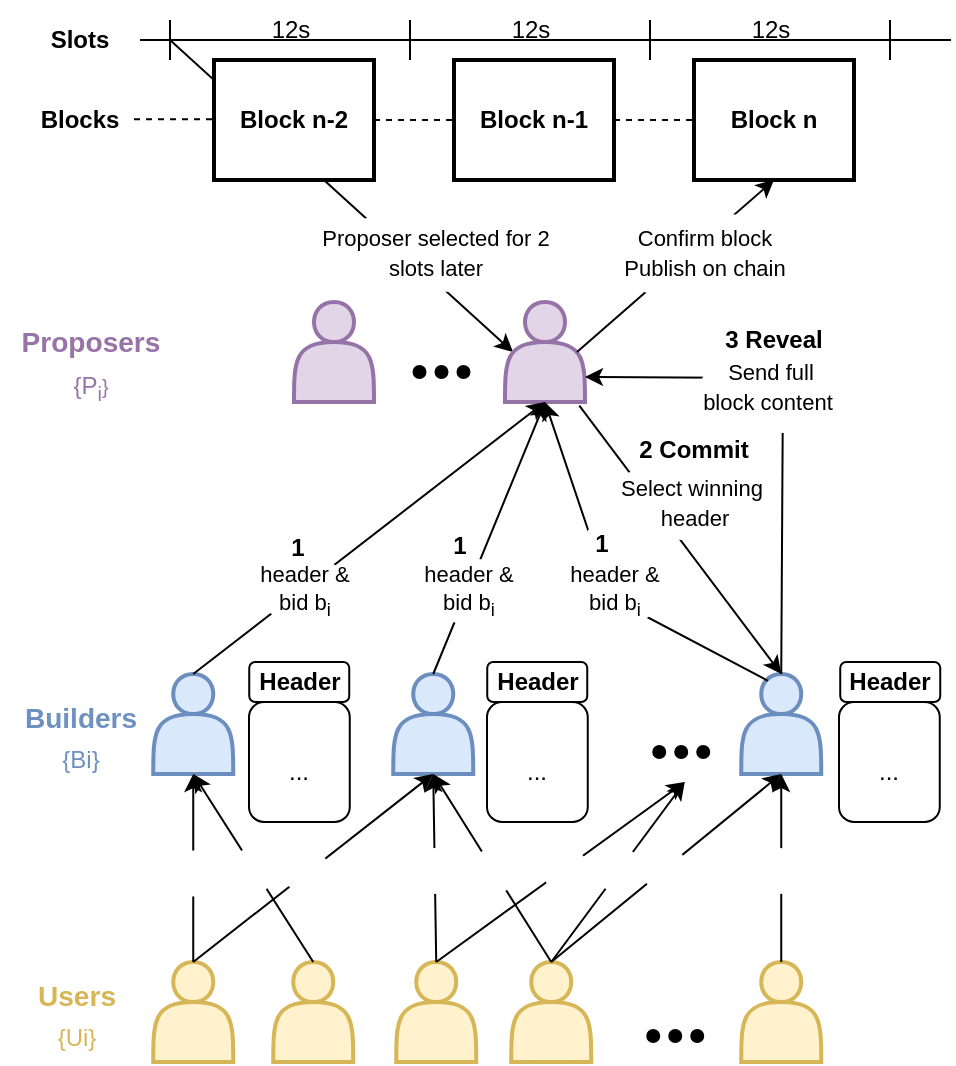 <mxfile version="26.1.1">
  <diagram name="Page-1" id="Rt2gjxt__m3kLgCPaDpE">
    <mxGraphModel dx="563" dy="448" grid="1" gridSize="10" guides="1" tooltips="1" connect="1" arrows="1" fold="1" page="1" pageScale="1" pageWidth="827" pageHeight="1169" math="0" shadow="0">
      <root>
        <mxCell id="0" />
        <mxCell id="1" parent="0" />
        <mxCell id="_BZ0ECuWgsDujHOAMHDS-1" value="" style="endArrow=classic;html=1;rounded=0;exitX=0;exitY=0.5;exitDx=0;exitDy=0;entryX=0.1;entryY=0.5;entryDx=0;entryDy=0;entryPerimeter=0;exitPerimeter=0;" edge="1" parent="1" source="_BZ0ECuWgsDujHOAMHDS-117" target="_BZ0ECuWgsDujHOAMHDS-7">
          <mxGeometry width="50" height="50" relative="1" as="geometry">
            <mxPoint x="352.5" y="321" as="sourcePoint" />
            <mxPoint x="402.5" y="271" as="targetPoint" />
          </mxGeometry>
        </mxCell>
        <mxCell id="_BZ0ECuWgsDujHOAMHDS-2" value="&lt;b&gt;Block n-1&lt;/b&gt;" style="rounded=0;whiteSpace=wrap;html=1;strokeWidth=2;" vertex="1" parent="1">
          <mxGeometry x="267" y="70" width="80" height="60" as="geometry" />
        </mxCell>
        <mxCell id="_BZ0ECuWgsDujHOAMHDS-3" value="&lt;b&gt;Block n&lt;/b&gt;" style="rounded=0;whiteSpace=wrap;html=1;strokeWidth=2;" vertex="1" parent="1">
          <mxGeometry x="387" y="70" width="80" height="60" as="geometry" />
        </mxCell>
        <mxCell id="_BZ0ECuWgsDujHOAMHDS-4" value="" style="endArrow=none;dashed=1;html=1;rounded=0;entryX=0;entryY=0.5;entryDx=0;entryDy=0;" edge="1" parent="1" source="_BZ0ECuWgsDujHOAMHDS-2" target="_BZ0ECuWgsDujHOAMHDS-3">
          <mxGeometry width="50" height="50" relative="1" as="geometry">
            <mxPoint x="187" y="100" as="sourcePoint" />
            <mxPoint x="247" y="99.5" as="targetPoint" />
          </mxGeometry>
        </mxCell>
        <mxCell id="_BZ0ECuWgsDujHOAMHDS-5" value="&lt;b&gt;Block n-2&lt;/b&gt;" style="rounded=0;whiteSpace=wrap;html=1;strokeWidth=2;" vertex="1" parent="1">
          <mxGeometry x="147" y="70" width="80" height="60" as="geometry" />
        </mxCell>
        <mxCell id="_BZ0ECuWgsDujHOAMHDS-6" value="" style="endArrow=none;dashed=1;html=1;rounded=0;exitX=1;exitY=0.5;exitDx=0;exitDy=0;entryX=0;entryY=0.5;entryDx=0;entryDy=0;" edge="1" parent="1" source="_BZ0ECuWgsDujHOAMHDS-5" target="_BZ0ECuWgsDujHOAMHDS-2">
          <mxGeometry width="50" height="50" relative="1" as="geometry">
            <mxPoint x="357" y="110" as="sourcePoint" />
            <mxPoint x="267" y="100" as="targetPoint" />
          </mxGeometry>
        </mxCell>
        <mxCell id="_BZ0ECuWgsDujHOAMHDS-7" value="" style="shape=actor;whiteSpace=wrap;html=1;strokeWidth=2;fillColor=#e1d5e7;strokeColor=#9673a6;" vertex="1" parent="1">
          <mxGeometry x="292.5" y="191" width="40" height="50" as="geometry" />
        </mxCell>
        <mxCell id="_BZ0ECuWgsDujHOAMHDS-8" value="" style="shape=actor;whiteSpace=wrap;html=1;strokeWidth=2;fillColor=#dae8fc;strokeColor=#6c8ebf;" vertex="1" parent="1">
          <mxGeometry x="410.62" y="377" width="40" height="50" as="geometry" />
        </mxCell>
        <mxCell id="_BZ0ECuWgsDujHOAMHDS-9" value="" style="shape=actor;whiteSpace=wrap;html=1;strokeWidth=2;fillColor=#dae8fc;strokeColor=#6c8ebf;" vertex="1" parent="1">
          <mxGeometry x="236.62" y="377" width="40" height="50" as="geometry" />
        </mxCell>
        <mxCell id="_BZ0ECuWgsDujHOAMHDS-10" value="" style="shape=actor;whiteSpace=wrap;html=1;strokeWidth=2;fillColor=#dae8fc;strokeColor=#6c8ebf;" vertex="1" parent="1">
          <mxGeometry x="116.62" y="377" width="40" height="50" as="geometry" />
        </mxCell>
        <mxCell id="_BZ0ECuWgsDujHOAMHDS-11" value="" style="shape=actor;whiteSpace=wrap;html=1;strokeWidth=2;fillColor=#fff2cc;strokeColor=#d6b656;" vertex="1" parent="1">
          <mxGeometry x="116.62" y="521" width="40" height="50" as="geometry" />
        </mxCell>
        <mxCell id="_BZ0ECuWgsDujHOAMHDS-12" value="" style="shape=actor;whiteSpace=wrap;html=1;strokeWidth=2;fillColor=#fff2cc;strokeColor=#d6b656;" vertex="1" parent="1">
          <mxGeometry x="295.62" y="521" width="40" height="50" as="geometry" />
        </mxCell>
        <mxCell id="_BZ0ECuWgsDujHOAMHDS-13" value="" style="shape=actor;whiteSpace=wrap;html=1;strokeWidth=2;fillColor=#fff2cc;strokeColor=#d6b656;" vertex="1" parent="1">
          <mxGeometry x="238.12" y="521" width="40" height="50" as="geometry" />
        </mxCell>
        <mxCell id="_BZ0ECuWgsDujHOAMHDS-14" value="" style="shape=actor;whiteSpace=wrap;html=1;strokeWidth=2;fillColor=#fff2cc;strokeColor=#d6b656;" vertex="1" parent="1">
          <mxGeometry x="176.62" y="521" width="40" height="50" as="geometry" />
        </mxCell>
        <mxCell id="_BZ0ECuWgsDujHOAMHDS-15" value="" style="shape=actor;whiteSpace=wrap;html=1;strokeWidth=2;fillColor=#fff2cc;strokeColor=#d6b656;" vertex="1" parent="1">
          <mxGeometry x="410.62" y="521" width="40" height="50" as="geometry" />
        </mxCell>
        <mxCell id="_BZ0ECuWgsDujHOAMHDS-16" value="" style="group" vertex="1" connectable="0" parent="1">
          <mxGeometry x="367.62" y="413" width="26" height="6" as="geometry" />
        </mxCell>
        <mxCell id="_BZ0ECuWgsDujHOAMHDS-17" value="" style="ellipse;shape=doubleEllipse;whiteSpace=wrap;html=1;aspect=fixed;fillColor=#000000;" vertex="1" parent="_BZ0ECuWgsDujHOAMHDS-16">
          <mxGeometry x="-1" width="6" height="6" as="geometry" />
        </mxCell>
        <mxCell id="_BZ0ECuWgsDujHOAMHDS-18" value="" style="ellipse;shape=doubleEllipse;whiteSpace=wrap;html=1;aspect=fixed;fillColor=#000000;" vertex="1" parent="_BZ0ECuWgsDujHOAMHDS-16">
          <mxGeometry x="10" width="6" height="6" as="geometry" />
        </mxCell>
        <mxCell id="_BZ0ECuWgsDujHOAMHDS-19" value="" style="ellipse;shape=doubleEllipse;whiteSpace=wrap;html=1;aspect=fixed;fillColor=#000000;" vertex="1" parent="_BZ0ECuWgsDujHOAMHDS-16">
          <mxGeometry x="21" width="6" height="6" as="geometry" />
        </mxCell>
        <mxCell id="_BZ0ECuWgsDujHOAMHDS-20" value="" style="endArrow=classic;html=1;rounded=0;exitX=0.5;exitY=0;exitDx=0;exitDy=0;entryX=0.5;entryY=1;entryDx=0;entryDy=0;" edge="1" parent="1" source="_BZ0ECuWgsDujHOAMHDS-10" target="_BZ0ECuWgsDujHOAMHDS-7">
          <mxGeometry width="50" height="50" relative="1" as="geometry">
            <mxPoint x="197.5" y="301" as="sourcePoint" />
            <mxPoint x="247.5" y="251" as="targetPoint" />
            <Array as="points" />
          </mxGeometry>
        </mxCell>
        <mxCell id="_BZ0ECuWgsDujHOAMHDS-21" value="" style="endArrow=classic;html=1;rounded=0;exitX=0.5;exitY=0;exitDx=0;exitDy=0;" edge="1" parent="1" source="_BZ0ECuWgsDujHOAMHDS-9">
          <mxGeometry width="50" height="50" relative="1" as="geometry">
            <mxPoint x="262.5" y="291" as="sourcePoint" />
            <mxPoint x="312.5" y="241" as="targetPoint" />
          </mxGeometry>
        </mxCell>
        <mxCell id="_BZ0ECuWgsDujHOAMHDS-22" value="" style="endArrow=classic;html=1;rounded=0;exitX=0.335;exitY=0.068;exitDx=0;exitDy=0;strokeWidth=1;exitPerimeter=0;strokeColor=#000000;" edge="1" parent="1" source="_BZ0ECuWgsDujHOAMHDS-8">
          <mxGeometry width="50" height="50" relative="1" as="geometry">
            <mxPoint x="352.5" y="421" as="sourcePoint" />
            <mxPoint x="312.5" y="241" as="targetPoint" />
            <Array as="points">
              <mxPoint x="345.5" y="339" />
            </Array>
          </mxGeometry>
        </mxCell>
        <mxCell id="_BZ0ECuWgsDujHOAMHDS-23" value="&lt;b&gt;Header&lt;/b&gt;" style="rounded=1;whiteSpace=wrap;html=1;" vertex="1" parent="1">
          <mxGeometry x="164.62" y="371" width="50" height="20" as="geometry" />
        </mxCell>
        <mxCell id="_BZ0ECuWgsDujHOAMHDS-24" value="" style="endArrow=classic;html=1;rounded=0;exitX=0.9;exitY=0.5;exitDx=0;exitDy=0;exitPerimeter=0;entryX=0.5;entryY=1;entryDx=0;entryDy=0;" edge="1" parent="1" source="_BZ0ECuWgsDujHOAMHDS-7" target="_BZ0ECuWgsDujHOAMHDS-3">
          <mxGeometry width="50" height="50" relative="1" as="geometry">
            <mxPoint x="352.5" y="321" as="sourcePoint" />
            <mxPoint x="402.5" y="271" as="targetPoint" />
          </mxGeometry>
        </mxCell>
        <mxCell id="_BZ0ECuWgsDujHOAMHDS-25" value="" style="group" vertex="1" connectable="0" parent="1">
          <mxGeometry x="364.62" y="555" width="26" height="6" as="geometry" />
        </mxCell>
        <mxCell id="_BZ0ECuWgsDujHOAMHDS-26" value="" style="ellipse;shape=doubleEllipse;whiteSpace=wrap;html=1;aspect=fixed;fillColor=#000000;" vertex="1" parent="_BZ0ECuWgsDujHOAMHDS-25">
          <mxGeometry x="-1" width="6" height="6" as="geometry" />
        </mxCell>
        <mxCell id="_BZ0ECuWgsDujHOAMHDS-27" value="" style="ellipse;shape=doubleEllipse;whiteSpace=wrap;html=1;aspect=fixed;fillColor=#000000;" vertex="1" parent="_BZ0ECuWgsDujHOAMHDS-25">
          <mxGeometry x="10" width="6" height="6" as="geometry" />
        </mxCell>
        <mxCell id="_BZ0ECuWgsDujHOAMHDS-28" value="" style="ellipse;shape=doubleEllipse;whiteSpace=wrap;html=1;aspect=fixed;fillColor=#000000;" vertex="1" parent="_BZ0ECuWgsDujHOAMHDS-25">
          <mxGeometry x="21" width="6" height="6" as="geometry" />
        </mxCell>
        <mxCell id="_BZ0ECuWgsDujHOAMHDS-29" value="" style="shape=actor;whiteSpace=wrap;html=1;strokeWidth=2;fillColor=#e1d5e7;strokeColor=#9673a6;" vertex="1" parent="1">
          <mxGeometry x="187" y="191" width="40" height="50" as="geometry" />
        </mxCell>
        <mxCell id="_BZ0ECuWgsDujHOAMHDS-30" value="" style="group" vertex="1" connectable="0" parent="1">
          <mxGeometry x="247.75" y="223" width="26" height="6" as="geometry" />
        </mxCell>
        <mxCell id="_BZ0ECuWgsDujHOAMHDS-31" value="" style="ellipse;shape=doubleEllipse;whiteSpace=wrap;html=1;aspect=fixed;fillColor=#000000;" vertex="1" parent="_BZ0ECuWgsDujHOAMHDS-30">
          <mxGeometry x="-1" width="6" height="6" as="geometry" />
        </mxCell>
        <mxCell id="_BZ0ECuWgsDujHOAMHDS-32" value="" style="ellipse;shape=doubleEllipse;whiteSpace=wrap;html=1;aspect=fixed;fillColor=#000000;" vertex="1" parent="_BZ0ECuWgsDujHOAMHDS-30">
          <mxGeometry x="10" width="6" height="6" as="geometry" />
        </mxCell>
        <mxCell id="_BZ0ECuWgsDujHOAMHDS-33" value="" style="ellipse;shape=doubleEllipse;whiteSpace=wrap;html=1;aspect=fixed;fillColor=#000000;" vertex="1" parent="_BZ0ECuWgsDujHOAMHDS-30">
          <mxGeometry x="21" width="6" height="6" as="geometry" />
        </mxCell>
        <mxCell id="_BZ0ECuWgsDujHOAMHDS-34" value="" style="endArrow=classic;html=1;rounded=0;entryX=0.5;entryY=1;entryDx=0;entryDy=0;exitX=0.5;exitY=0;exitDx=0;exitDy=0;" edge="1" parent="1" source="_BZ0ECuWgsDujHOAMHDS-11" target="_BZ0ECuWgsDujHOAMHDS-9">
          <mxGeometry width="50" height="50" relative="1" as="geometry">
            <mxPoint x="136.87" y="496" as="sourcePoint" />
            <mxPoint x="252.37" y="431" as="targetPoint" />
          </mxGeometry>
        </mxCell>
        <mxCell id="_BZ0ECuWgsDujHOAMHDS-35" value="" style="endArrow=classic;html=1;rounded=0;entryX=0.5;entryY=1;entryDx=0;entryDy=0;exitX=0.5;exitY=0;exitDx=0;exitDy=0;" edge="1" parent="1" source="_BZ0ECuWgsDujHOAMHDS-14" target="_BZ0ECuWgsDujHOAMHDS-10">
          <mxGeometry width="50" height="50" relative="1" as="geometry">
            <mxPoint x="196.87" y="496" as="sourcePoint" />
            <mxPoint x="246.87" y="446" as="targetPoint" />
          </mxGeometry>
        </mxCell>
        <mxCell id="_BZ0ECuWgsDujHOAMHDS-36" value="" style="endArrow=classic;html=1;rounded=0;entryX=0.5;entryY=1;entryDx=0;entryDy=0;exitX=0.5;exitY=0;exitDx=0;exitDy=0;" edge="1" parent="1" source="_BZ0ECuWgsDujHOAMHDS-11" target="_BZ0ECuWgsDujHOAMHDS-10">
          <mxGeometry width="50" height="50" relative="1" as="geometry">
            <mxPoint x="136.87" y="496" as="sourcePoint" />
            <mxPoint x="142.37" y="431" as="targetPoint" />
          </mxGeometry>
        </mxCell>
        <mxCell id="_BZ0ECuWgsDujHOAMHDS-37" value="" style="endArrow=classic;html=1;rounded=0;exitX=0.5;exitY=0;exitDx=0;exitDy=0;entryX=0.5;entryY=1;entryDx=0;entryDy=0;" edge="1" parent="1" source="_BZ0ECuWgsDujHOAMHDS-13" target="_BZ0ECuWgsDujHOAMHDS-9">
          <mxGeometry width="50" height="50" relative="1" as="geometry">
            <mxPoint x="232.37" y="501" as="sourcePoint" />
            <mxPoint x="282.37" y="451" as="targetPoint" />
          </mxGeometry>
        </mxCell>
        <mxCell id="_BZ0ECuWgsDujHOAMHDS-38" value="" style="endArrow=classic;html=1;rounded=0;exitX=0.5;exitY=0;exitDx=0;exitDy=0;" edge="1" parent="1" source="_BZ0ECuWgsDujHOAMHDS-13">
          <mxGeometry width="50" height="50" relative="1" as="geometry">
            <mxPoint x="252.37" y="497" as="sourcePoint" />
            <mxPoint x="382.37" y="431" as="targetPoint" />
          </mxGeometry>
        </mxCell>
        <mxCell id="_BZ0ECuWgsDujHOAMHDS-39" value="" style="endArrow=classic;html=1;rounded=0;exitX=0.5;exitY=0;exitDx=0;exitDy=0;entryX=0.5;entryY=1;entryDx=0;entryDy=0;" edge="1" parent="1" source="_BZ0ECuWgsDujHOAMHDS-12" target="_BZ0ECuWgsDujHOAMHDS-8">
          <mxGeometry width="50" height="50" relative="1" as="geometry">
            <mxPoint x="332.37" y="501" as="sourcePoint" />
            <mxPoint x="382.37" y="451" as="targetPoint" />
          </mxGeometry>
        </mxCell>
        <mxCell id="_BZ0ECuWgsDujHOAMHDS-40" value="" style="endArrow=classic;html=1;rounded=0;exitX=0.5;exitY=0;exitDx=0;exitDy=0;" edge="1" parent="1" source="_BZ0ECuWgsDujHOAMHDS-12">
          <mxGeometry width="50" height="50" relative="1" as="geometry">
            <mxPoint x="312.37" y="501" as="sourcePoint" />
            <mxPoint x="382.37" y="431" as="targetPoint" />
          </mxGeometry>
        </mxCell>
        <mxCell id="_BZ0ECuWgsDujHOAMHDS-41" value="" style="endArrow=classic;html=1;rounded=0;exitX=0.5;exitY=0;exitDx=0;exitDy=0;entryX=0.5;entryY=1;entryDx=0;entryDy=0;" edge="1" parent="1" source="_BZ0ECuWgsDujHOAMHDS-12" target="_BZ0ECuWgsDujHOAMHDS-9">
          <mxGeometry width="50" height="50" relative="1" as="geometry">
            <mxPoint x="206.87" y="477" as="sourcePoint" />
            <mxPoint x="256.87" y="427" as="targetPoint" />
          </mxGeometry>
        </mxCell>
        <mxCell id="_BZ0ECuWgsDujHOAMHDS-42" value="" style="endArrow=classic;html=1;rounded=0;exitX=0.5;exitY=0;exitDx=0;exitDy=0;entryX=0.5;entryY=1;entryDx=0;entryDy=0;" edge="1" parent="1" source="_BZ0ECuWgsDujHOAMHDS-15" target="_BZ0ECuWgsDujHOAMHDS-8">
          <mxGeometry width="50" height="50" relative="1" as="geometry">
            <mxPoint x="410.62" y="496" as="sourcePoint" />
            <mxPoint x="442.37" y="451" as="targetPoint" />
          </mxGeometry>
        </mxCell>
        <mxCell id="_BZ0ECuWgsDujHOAMHDS-43" value="&lt;div style=&quot;line-height: 60%;&quot;&gt;&lt;h3 style=&quot;line-height: 60%;&quot;&gt;&lt;font style=&quot;color: light-dark(rgb(151, 115, 166), rgb(105, 70, 122));&quot;&gt;Proposers&lt;/font&gt;&lt;/h3&gt;&lt;div&gt;&lt;font color=&quot;#9773a6&quot;&gt;{P&lt;sub style=&quot;line-height: 60%;&quot;&gt;i&lt;/sub&gt;&lt;span style=&quot;font-size: 10px; line-height: 60%;&quot;&gt;}&lt;/span&gt;&lt;/font&gt;&lt;/div&gt;&lt;/div&gt;" style="text;html=1;align=center;verticalAlign=middle;resizable=0;points=[];autosize=1;strokeColor=none;fillColor=none;" vertex="1" parent="1">
          <mxGeometry x="40" y="186" width="90" height="60" as="geometry" />
        </mxCell>
        <mxCell id="_BZ0ECuWgsDujHOAMHDS-44" value="&lt;div style=&quot;line-height: 60%;&quot;&gt;&lt;h3 style=&quot;line-height: 60%;&quot;&gt;&lt;font style=&quot;color: light-dark(rgb(110, 145, 191), rgb(105, 70, 122));&quot;&gt;Builders&lt;/font&gt;&lt;/h3&gt;&lt;div&gt;&lt;font&gt;&lt;font color=&quot;#6e91bf&quot;&gt;{Bi}&lt;/font&gt;&lt;/font&gt;&lt;/div&gt;&lt;/div&gt;" style="text;html=1;align=center;verticalAlign=middle;resizable=0;points=[];autosize=1;strokeColor=none;fillColor=none;" vertex="1" parent="1">
          <mxGeometry x="40" y="372" width="80" height="60" as="geometry" />
        </mxCell>
        <mxCell id="_BZ0ECuWgsDujHOAMHDS-45" value="&lt;div style=&quot;line-height: 60%;&quot;&gt;&lt;h3 style=&quot;line-height: 60%;&quot;&gt;&lt;font style=&quot;color: light-dark(rgb(214, 182, 86), rgb(105, 70, 122));&quot;&gt;Users&lt;/font&gt;&lt;/h3&gt;&lt;div&gt;&lt;font&gt;&lt;font color=&quot;#d6b656&quot;&gt;{Ui}&lt;/font&gt;&lt;/font&gt;&lt;/div&gt;&lt;/div&gt;" style="text;html=1;align=center;verticalAlign=middle;resizable=0;points=[];autosize=1;strokeColor=none;fillColor=none;" vertex="1" parent="1">
          <mxGeometry x="47.62" y="511" width="60" height="60" as="geometry" />
        </mxCell>
        <mxCell id="_BZ0ECuWgsDujHOAMHDS-46" value="" style="endArrow=classic;html=1;rounded=0;exitX=0.929;exitY=1.036;exitDx=0;exitDy=0;exitPerimeter=0;strokeWidth=1;entryX=0.5;entryY=0;entryDx=0;entryDy=0;strokeColor=#000000;" edge="1" parent="1" source="_BZ0ECuWgsDujHOAMHDS-7" target="_BZ0ECuWgsDujHOAMHDS-8">
          <mxGeometry width="50" height="50" relative="1" as="geometry">
            <mxPoint x="352.5" y="321" as="sourcePoint" />
            <mxPoint x="432.5" y="291" as="targetPoint" />
          </mxGeometry>
        </mxCell>
        <mxCell id="_BZ0ECuWgsDujHOAMHDS-47" value="" style="endArrow=classic;html=1;rounded=0;entryX=1;entryY=0.75;entryDx=0;entryDy=0;exitX=0.5;exitY=0;exitDx=0;exitDy=0;strokeWidth=1;strokeColor=#000000;" edge="1" parent="1" source="_BZ0ECuWgsDujHOAMHDS-8" target="_BZ0ECuWgsDujHOAMHDS-7">
          <mxGeometry width="50" height="50" relative="1" as="geometry">
            <mxPoint x="441.5" y="324" as="sourcePoint" />
            <mxPoint x="331.5" y="314" as="targetPoint" />
            <Array as="points">
              <mxPoint x="431.5" y="229" />
            </Array>
          </mxGeometry>
        </mxCell>
        <mxCell id="_BZ0ECuWgsDujHOAMHDS-48" value="" style="group" vertex="1" connectable="0" parent="1">
          <mxGeometry x="154.62" y="464" width="23" height="23" as="geometry" />
        </mxCell>
        <mxCell id="_BZ0ECuWgsDujHOAMHDS-49" value="" style="ellipse;whiteSpace=wrap;html=1;aspect=fixed;fillColor=default;strokeColor=none;" vertex="1" parent="_BZ0ECuWgsDujHOAMHDS-48">
          <mxGeometry width="23" height="23" as="geometry" />
        </mxCell>
        <mxCell id="_BZ0ECuWgsDujHOAMHDS-50" value="" style="shape=image;html=1;verticalAlign=top;verticalLabelPosition=bottom;labelBackgroundColor=#ffffff;imageAspect=0;aspect=fixed;image=https://cdn0.iconfinder.com/data/icons/basic-e-commerce-line/48/Receipt_success-128.png" vertex="1" parent="_BZ0ECuWgsDujHOAMHDS-48">
          <mxGeometry x="2.88" y="2.88" width="17.25" height="17.25" as="geometry" />
        </mxCell>
        <mxCell id="_BZ0ECuWgsDujHOAMHDS-51" value="" style="group" vertex="1" connectable="0" parent="1">
          <mxGeometry x="125.12" y="465.25" width="23" height="23" as="geometry" />
        </mxCell>
        <mxCell id="_BZ0ECuWgsDujHOAMHDS-52" value="" style="ellipse;whiteSpace=wrap;html=1;aspect=fixed;fillColor=default;strokeColor=none;" vertex="1" parent="_BZ0ECuWgsDujHOAMHDS-51">
          <mxGeometry width="23" height="23" as="geometry" />
        </mxCell>
        <mxCell id="_BZ0ECuWgsDujHOAMHDS-53" value="" style="shape=image;html=1;verticalAlign=top;verticalLabelPosition=bottom;labelBackgroundColor=#ffffff;imageAspect=0;aspect=fixed;image=https://cdn0.iconfinder.com/data/icons/basic-e-commerce-line/48/Receipt_success-128.png" vertex="1" parent="_BZ0ECuWgsDujHOAMHDS-51">
          <mxGeometry x="2.88" y="2.88" width="17.25" height="17.25" as="geometry" />
        </mxCell>
        <mxCell id="_BZ0ECuWgsDujHOAMHDS-54" value="" style="group" vertex="1" connectable="0" parent="1">
          <mxGeometry x="181.5" y="464" width="23" height="23" as="geometry" />
        </mxCell>
        <mxCell id="_BZ0ECuWgsDujHOAMHDS-55" value="" style="ellipse;whiteSpace=wrap;html=1;aspect=fixed;fillColor=default;strokeColor=none;" vertex="1" parent="_BZ0ECuWgsDujHOAMHDS-54">
          <mxGeometry width="23" height="23" as="geometry" />
        </mxCell>
        <mxCell id="_BZ0ECuWgsDujHOAMHDS-56" value="" style="shape=image;html=1;verticalAlign=top;verticalLabelPosition=bottom;labelBackgroundColor=#ffffff;imageAspect=0;aspect=fixed;image=https://cdn0.iconfinder.com/data/icons/basic-e-commerce-line/48/Receipt_success-128.png" vertex="1" parent="_BZ0ECuWgsDujHOAMHDS-54">
          <mxGeometry x="2.88" y="2.88" width="17.25" height="17.25" as="geometry" />
        </mxCell>
        <mxCell id="_BZ0ECuWgsDujHOAMHDS-57" value="" style="group" vertex="1" connectable="0" parent="1">
          <mxGeometry x="245.5" y="464" width="23" height="23" as="geometry" />
        </mxCell>
        <mxCell id="_BZ0ECuWgsDujHOAMHDS-58" value="" style="ellipse;whiteSpace=wrap;html=1;aspect=fixed;fillColor=default;strokeColor=none;" vertex="1" parent="_BZ0ECuWgsDujHOAMHDS-57">
          <mxGeometry width="23" height="23" as="geometry" />
        </mxCell>
        <mxCell id="_BZ0ECuWgsDujHOAMHDS-59" value="" style="shape=image;html=1;verticalAlign=top;verticalLabelPosition=bottom;labelBackgroundColor=#ffffff;imageAspect=0;aspect=fixed;image=https://cdn0.iconfinder.com/data/icons/basic-e-commerce-line/48/Receipt_success-128.png" vertex="1" parent="_BZ0ECuWgsDujHOAMHDS-57">
          <mxGeometry x="2.88" y="2.88" width="17.25" height="17.25" as="geometry" />
        </mxCell>
        <mxCell id="_BZ0ECuWgsDujHOAMHDS-60" value="" style="group" vertex="1" connectable="0" parent="1">
          <mxGeometry x="275.5" y="464" width="23" height="23" as="geometry" />
        </mxCell>
        <mxCell id="_BZ0ECuWgsDujHOAMHDS-61" value="" style="ellipse;whiteSpace=wrap;html=1;aspect=fixed;fillColor=default;strokeColor=none;" vertex="1" parent="_BZ0ECuWgsDujHOAMHDS-60">
          <mxGeometry width="23" height="23" as="geometry" />
        </mxCell>
        <mxCell id="_BZ0ECuWgsDujHOAMHDS-62" value="" style="shape=image;html=1;verticalAlign=top;verticalLabelPosition=bottom;labelBackgroundColor=#ffffff;imageAspect=0;aspect=fixed;image=https://cdn0.iconfinder.com/data/icons/basic-e-commerce-line/48/Receipt_success-128.png" vertex="1" parent="_BZ0ECuWgsDujHOAMHDS-60">
          <mxGeometry x="2.88" y="2.88" width="17.25" height="17.25" as="geometry" />
        </mxCell>
        <mxCell id="_BZ0ECuWgsDujHOAMHDS-63" value="" style="group" vertex="1" connectable="0" parent="1">
          <mxGeometry x="311.5" y="464" width="23" height="23" as="geometry" />
        </mxCell>
        <mxCell id="_BZ0ECuWgsDujHOAMHDS-64" value="" style="ellipse;whiteSpace=wrap;html=1;aspect=fixed;fillColor=default;strokeColor=none;" vertex="1" parent="_BZ0ECuWgsDujHOAMHDS-63">
          <mxGeometry width="23" height="23" as="geometry" />
        </mxCell>
        <mxCell id="_BZ0ECuWgsDujHOAMHDS-65" value="" style="shape=image;html=1;verticalAlign=top;verticalLabelPosition=bottom;labelBackgroundColor=#ffffff;imageAspect=0;aspect=fixed;image=https://cdn0.iconfinder.com/data/icons/basic-e-commerce-line/48/Receipt_success-128.png" vertex="1" parent="_BZ0ECuWgsDujHOAMHDS-63">
          <mxGeometry x="2.88" y="2.88" width="17.25" height="17.25" as="geometry" />
        </mxCell>
        <mxCell id="_BZ0ECuWgsDujHOAMHDS-66" value="" style="group" vertex="1" connectable="0" parent="1">
          <mxGeometry x="338.5" y="464" width="23" height="23" as="geometry" />
        </mxCell>
        <mxCell id="_BZ0ECuWgsDujHOAMHDS-67" value="" style="ellipse;whiteSpace=wrap;html=1;aspect=fixed;fillColor=default;strokeColor=none;" vertex="1" parent="_BZ0ECuWgsDujHOAMHDS-66">
          <mxGeometry width="23" height="23" as="geometry" />
        </mxCell>
        <mxCell id="_BZ0ECuWgsDujHOAMHDS-68" value="" style="shape=image;html=1;verticalAlign=top;verticalLabelPosition=bottom;labelBackgroundColor=#ffffff;imageAspect=0;aspect=fixed;image=https://cdn0.iconfinder.com/data/icons/basic-e-commerce-line/48/Receipt_success-128.png" vertex="1" parent="_BZ0ECuWgsDujHOAMHDS-66">
          <mxGeometry x="2.88" y="2.88" width="17.25" height="17.25" as="geometry" />
        </mxCell>
        <mxCell id="_BZ0ECuWgsDujHOAMHDS-69" value="" style="group" vertex="1" connectable="0" parent="1">
          <mxGeometry x="361.5" y="464" width="23" height="23" as="geometry" />
        </mxCell>
        <mxCell id="_BZ0ECuWgsDujHOAMHDS-70" value="" style="ellipse;whiteSpace=wrap;html=1;aspect=fixed;fillColor=default;strokeColor=none;" vertex="1" parent="_BZ0ECuWgsDujHOAMHDS-69">
          <mxGeometry width="23" height="23" as="geometry" />
        </mxCell>
        <mxCell id="_BZ0ECuWgsDujHOAMHDS-71" value="" style="shape=image;html=1;verticalAlign=top;verticalLabelPosition=bottom;labelBackgroundColor=#ffffff;imageAspect=0;aspect=fixed;image=https://cdn0.iconfinder.com/data/icons/basic-e-commerce-line/48/Receipt_success-128.png" vertex="1" parent="_BZ0ECuWgsDujHOAMHDS-69">
          <mxGeometry x="2.88" y="2.88" width="17.25" height="17.25" as="geometry" />
        </mxCell>
        <mxCell id="_BZ0ECuWgsDujHOAMHDS-72" value="" style="group" vertex="1" connectable="0" parent="1">
          <mxGeometry x="418.5" y="464" width="23" height="23" as="geometry" />
        </mxCell>
        <mxCell id="_BZ0ECuWgsDujHOAMHDS-73" value="" style="ellipse;whiteSpace=wrap;html=1;aspect=fixed;fillColor=default;strokeColor=none;" vertex="1" parent="_BZ0ECuWgsDujHOAMHDS-72">
          <mxGeometry width="23" height="23" as="geometry" />
        </mxCell>
        <mxCell id="_BZ0ECuWgsDujHOAMHDS-74" value="" style="shape=image;html=1;verticalAlign=top;verticalLabelPosition=bottom;labelBackgroundColor=#ffffff;imageAspect=0;aspect=fixed;image=https://cdn0.iconfinder.com/data/icons/basic-e-commerce-line/48/Receipt_success-128.png" vertex="1" parent="_BZ0ECuWgsDujHOAMHDS-72">
          <mxGeometry x="2.88" y="2.88" width="17.25" height="17.25" as="geometry" />
        </mxCell>
        <mxCell id="_BZ0ECuWgsDujHOAMHDS-75" value="" style="group" vertex="1" connectable="0" parent="1">
          <mxGeometry x="161.5" y="315" width="80" height="45" as="geometry" />
        </mxCell>
        <mxCell id="_BZ0ECuWgsDujHOAMHDS-76" value="" style="ellipse;whiteSpace=wrap;html=1;strokeColor=none;" vertex="1" parent="_BZ0ECuWgsDujHOAMHDS-75">
          <mxGeometry x="7.56" y="4" width="47.56" height="33" as="geometry" />
        </mxCell>
        <mxCell id="_BZ0ECuWgsDujHOAMHDS-77" value="&lt;div&gt;&lt;font style=&quot;font-size: 11px;&quot;&gt;header &amp;amp;&lt;/font&gt;&lt;/div&gt;&lt;div&gt;&lt;font style=&quot;font-size: 11px;&quot;&gt;bid b&lt;sub&gt;i&lt;/sub&gt;&lt;/font&gt;&lt;/div&gt;" style="text;html=1;align=center;verticalAlign=middle;resizable=0;points=[];autosize=1;fillColor=none;" vertex="1" parent="_BZ0ECuWgsDujHOAMHDS-75">
          <mxGeometry x="-5" y="-5" width="70" height="50" as="geometry" />
        </mxCell>
        <mxCell id="_BZ0ECuWgsDujHOAMHDS-136" value="&lt;b&gt;1&lt;/b&gt;" style="ellipse;whiteSpace=wrap;html=1;aspect=fixed;strokeColor=none;" vertex="1" parent="_BZ0ECuWgsDujHOAMHDS-75">
          <mxGeometry x="17.12" y="-11" width="20" height="20" as="geometry" />
        </mxCell>
        <mxCell id="_BZ0ECuWgsDujHOAMHDS-81" value="" style="group" vertex="1" connectable="0" parent="1">
          <mxGeometry x="336.88" y="261" width="100" height="49" as="geometry" />
        </mxCell>
        <mxCell id="_BZ0ECuWgsDujHOAMHDS-82" value="" style="ellipse;whiteSpace=wrap;html=1;strokeColor=none;" vertex="1" parent="_BZ0ECuWgsDujHOAMHDS-81">
          <mxGeometry x="5.2" y="10" width="77.52" height="39" as="geometry" />
        </mxCell>
        <mxCell id="_BZ0ECuWgsDujHOAMHDS-83" value="&lt;font style=&quot;font-size: 11px;&quot;&gt;Select winning&amp;nbsp;&lt;/font&gt;&lt;div&gt;&lt;font style=&quot;font-size: 11px;&quot;&gt;header&lt;/font&gt;&lt;/div&gt;" style="text;html=1;align=center;verticalAlign=middle;resizable=0;points=[];autosize=1;strokeColor=none;fillColor=none;" vertex="1" parent="_BZ0ECuWgsDujHOAMHDS-81">
          <mxGeometry y="9.947" width="100" height="40" as="geometry" />
        </mxCell>
        <mxCell id="_BZ0ECuWgsDujHOAMHDS-84" value="&lt;b&gt;2 Commit&lt;/b&gt;" style="text;html=1;align=center;verticalAlign=middle;whiteSpace=wrap;rounded=0;" vertex="1" parent="_BZ0ECuWgsDujHOAMHDS-81">
          <mxGeometry x="20" y="-11" width="60" height="30" as="geometry" />
        </mxCell>
        <mxCell id="_BZ0ECuWgsDujHOAMHDS-85" value="" style="group;strokeColor=none;" vertex="1" connectable="0" parent="1">
          <mxGeometry x="379.5" y="213" width="90" height="44" as="geometry" />
        </mxCell>
        <mxCell id="_BZ0ECuWgsDujHOAMHDS-86" value="" style="ellipse;whiteSpace=wrap;html=1;strokeColor=none;" vertex="1" parent="_BZ0ECuWgsDujHOAMHDS-85">
          <mxGeometry x="9.62" y="2" width="70" height="42" as="geometry" />
        </mxCell>
        <mxCell id="_BZ0ECuWgsDujHOAMHDS-87" value="&lt;font style=&quot;font-size: 11px;&quot;&gt;Send full&lt;/font&gt;&lt;div&gt;&lt;font style=&quot;font-size: 11px;&quot;&gt;block content&amp;nbsp;&lt;/font&gt;&lt;/div&gt;" style="text;html=1;align=center;verticalAlign=middle;resizable=0;points=[];autosize=1;strokeColor=none;fillColor=none;" vertex="1" parent="_BZ0ECuWgsDujHOAMHDS-85">
          <mxGeometry width="90" height="40" as="geometry" />
        </mxCell>
        <mxCell id="_BZ0ECuWgsDujHOAMHDS-88" value="" style="group" vertex="1" connectable="0" parent="1">
          <mxGeometry x="164.5" y="391" width="50.38" height="60" as="geometry" />
        </mxCell>
        <mxCell id="_BZ0ECuWgsDujHOAMHDS-89" value="" style="rounded=1;whiteSpace=wrap;html=1;" vertex="1" parent="_BZ0ECuWgsDujHOAMHDS-88">
          <mxGeometry width="50.38" height="60" as="geometry" />
        </mxCell>
        <mxCell id="_BZ0ECuWgsDujHOAMHDS-90" value="" style="shape=image;html=1;verticalAlign=top;verticalLabelPosition=bottom;labelBackgroundColor=#ffffff;imageAspect=0;aspect=fixed;image=https://cdn0.iconfinder.com/data/icons/basic-e-commerce-line/48/Receipt_success-128.png" vertex="1" parent="_BZ0ECuWgsDujHOAMHDS-88">
          <mxGeometry x="17.952" y="1.75" width="14.484" height="14.484" as="geometry" />
        </mxCell>
        <mxCell id="_BZ0ECuWgsDujHOAMHDS-91" value="" style="shape=image;html=1;verticalAlign=top;verticalLabelPosition=bottom;labelBackgroundColor=#ffffff;imageAspect=0;aspect=fixed;image=https://cdn0.iconfinder.com/data/icons/basic-e-commerce-line/48/Receipt_success-128.png" vertex="1" parent="_BZ0ECuWgsDujHOAMHDS-88">
          <mxGeometry x="17.952" y="18" width="14.484" height="14.484" as="geometry" />
        </mxCell>
        <mxCell id="_BZ0ECuWgsDujHOAMHDS-92" value="" style="shape=image;html=1;verticalAlign=top;verticalLabelPosition=bottom;labelBackgroundColor=#ffffff;imageAspect=0;aspect=fixed;image=https://cdn0.iconfinder.com/data/icons/basic-e-commerce-line/48/Receipt_success-128.png" vertex="1" parent="_BZ0ECuWgsDujHOAMHDS-88">
          <mxGeometry x="17.952" y="42.75" width="14.484" height="14.484" as="geometry" />
        </mxCell>
        <mxCell id="_BZ0ECuWgsDujHOAMHDS-93" value="..." style="text;html=1;align=center;verticalAlign=middle;resizable=0;points=[];autosize=1;strokeColor=none;fillColor=none;" vertex="1" parent="_BZ0ECuWgsDujHOAMHDS-88">
          <mxGeometry x="9.595" y="20.25" width="30" height="30" as="geometry" />
        </mxCell>
        <mxCell id="_BZ0ECuWgsDujHOAMHDS-94" value="" style="group" vertex="1" connectable="0" parent="1">
          <mxGeometry x="283.5" y="371" width="50.38" height="80" as="geometry" />
        </mxCell>
        <mxCell id="_BZ0ECuWgsDujHOAMHDS-95" value="Header" style="rounded=1;whiteSpace=wrap;html=1;fontStyle=1" vertex="1" parent="_BZ0ECuWgsDujHOAMHDS-94">
          <mxGeometry x="0.12" width="50" height="20" as="geometry" />
        </mxCell>
        <mxCell id="_BZ0ECuWgsDujHOAMHDS-96" value="" style="group" vertex="1" connectable="0" parent="_BZ0ECuWgsDujHOAMHDS-94">
          <mxGeometry y="20" width="50.38" height="60" as="geometry" />
        </mxCell>
        <mxCell id="_BZ0ECuWgsDujHOAMHDS-97" value="" style="rounded=1;whiteSpace=wrap;html=1;" vertex="1" parent="_BZ0ECuWgsDujHOAMHDS-96">
          <mxGeometry width="50.38" height="60" as="geometry" />
        </mxCell>
        <mxCell id="_BZ0ECuWgsDujHOAMHDS-98" value="" style="shape=image;html=1;verticalAlign=top;verticalLabelPosition=bottom;labelBackgroundColor=#ffffff;imageAspect=0;aspect=fixed;image=https://cdn0.iconfinder.com/data/icons/basic-e-commerce-line/48/Receipt_success-128.png" vertex="1" parent="_BZ0ECuWgsDujHOAMHDS-96">
          <mxGeometry x="17.952" y="1.75" width="14.484" height="14.484" as="geometry" />
        </mxCell>
        <mxCell id="_BZ0ECuWgsDujHOAMHDS-99" value="" style="shape=image;html=1;verticalAlign=top;verticalLabelPosition=bottom;labelBackgroundColor=#ffffff;imageAspect=0;aspect=fixed;image=https://cdn0.iconfinder.com/data/icons/basic-e-commerce-line/48/Receipt_success-128.png" vertex="1" parent="_BZ0ECuWgsDujHOAMHDS-96">
          <mxGeometry x="17.952" y="18" width="14.484" height="14.484" as="geometry" />
        </mxCell>
        <mxCell id="_BZ0ECuWgsDujHOAMHDS-100" value="" style="shape=image;html=1;verticalAlign=top;verticalLabelPosition=bottom;labelBackgroundColor=#ffffff;imageAspect=0;aspect=fixed;image=https://cdn0.iconfinder.com/data/icons/basic-e-commerce-line/48/Receipt_success-128.png" vertex="1" parent="_BZ0ECuWgsDujHOAMHDS-96">
          <mxGeometry x="17.952" y="42.75" width="14.484" height="14.484" as="geometry" />
        </mxCell>
        <mxCell id="_BZ0ECuWgsDujHOAMHDS-101" value="..." style="text;html=1;align=center;verticalAlign=middle;resizable=0;points=[];autosize=1;strokeColor=none;fillColor=none;" vertex="1" parent="_BZ0ECuWgsDujHOAMHDS-96">
          <mxGeometry x="9.595" y="20.25" width="30" height="30" as="geometry" />
        </mxCell>
        <mxCell id="_BZ0ECuWgsDujHOAMHDS-102" value="" style="group" vertex="1" connectable="0" parent="1">
          <mxGeometry x="459.5" y="371" width="50.62" height="80" as="geometry" />
        </mxCell>
        <mxCell id="_BZ0ECuWgsDujHOAMHDS-103" value="Header" style="rounded=1;whiteSpace=wrap;html=1;fontStyle=1" vertex="1" parent="_BZ0ECuWgsDujHOAMHDS-102">
          <mxGeometry x="0.62" width="50" height="20" as="geometry" />
        </mxCell>
        <mxCell id="_BZ0ECuWgsDujHOAMHDS-104" value="" style="group" vertex="1" connectable="0" parent="_BZ0ECuWgsDujHOAMHDS-102">
          <mxGeometry y="20" width="50.38" height="60" as="geometry" />
        </mxCell>
        <mxCell id="_BZ0ECuWgsDujHOAMHDS-105" value="" style="rounded=1;whiteSpace=wrap;html=1;" vertex="1" parent="_BZ0ECuWgsDujHOAMHDS-104">
          <mxGeometry width="50.38" height="60" as="geometry" />
        </mxCell>
        <mxCell id="_BZ0ECuWgsDujHOAMHDS-106" value="" style="shape=image;html=1;verticalAlign=top;verticalLabelPosition=bottom;labelBackgroundColor=#ffffff;imageAspect=0;aspect=fixed;image=https://cdn0.iconfinder.com/data/icons/basic-e-commerce-line/48/Receipt_success-128.png" vertex="1" parent="_BZ0ECuWgsDujHOAMHDS-104">
          <mxGeometry x="17.952" y="1.75" width="14.484" height="14.484" as="geometry" />
        </mxCell>
        <mxCell id="_BZ0ECuWgsDujHOAMHDS-107" value="" style="shape=image;html=1;verticalAlign=top;verticalLabelPosition=bottom;labelBackgroundColor=#ffffff;imageAspect=0;aspect=fixed;image=https://cdn0.iconfinder.com/data/icons/basic-e-commerce-line/48/Receipt_success-128.png" vertex="1" parent="_BZ0ECuWgsDujHOAMHDS-104">
          <mxGeometry x="17.952" y="18" width="14.484" height="14.484" as="geometry" />
        </mxCell>
        <mxCell id="_BZ0ECuWgsDujHOAMHDS-108" value="" style="shape=image;html=1;verticalAlign=top;verticalLabelPosition=bottom;labelBackgroundColor=#ffffff;imageAspect=0;aspect=fixed;image=https://cdn0.iconfinder.com/data/icons/basic-e-commerce-line/48/Receipt_success-128.png" vertex="1" parent="_BZ0ECuWgsDujHOAMHDS-104">
          <mxGeometry x="17.952" y="42.75" width="14.484" height="14.484" as="geometry" />
        </mxCell>
        <mxCell id="_BZ0ECuWgsDujHOAMHDS-109" value="..." style="text;html=1;align=center;verticalAlign=middle;resizable=0;points=[];autosize=1;strokeColor=none;fillColor=none;" vertex="1" parent="_BZ0ECuWgsDujHOAMHDS-104">
          <mxGeometry x="9.595" y="20.25" width="30" height="30" as="geometry" />
        </mxCell>
        <mxCell id="_BZ0ECuWgsDujHOAMHDS-110" value="" style="ellipse;whiteSpace=wrap;html=1;strokeColor=none;" vertex="1" parent="1">
          <mxGeometry x="319.06" y="318" width="52.44" height="36" as="geometry" />
        </mxCell>
        <mxCell id="_BZ0ECuWgsDujHOAMHDS-112" value="&lt;b&gt;1&lt;/b&gt;" style="ellipse;whiteSpace=wrap;html=1;aspect=fixed;strokeColor=none;" vertex="1" parent="1">
          <mxGeometry x="331.28" y="302" width="20" height="20" as="geometry" />
        </mxCell>
        <mxCell id="_BZ0ECuWgsDujHOAMHDS-113" value="" style="ellipse;whiteSpace=wrap;html=1;strokeColor=none;" vertex="1" parent="1">
          <mxGeometry x="340.62" y="146" width="100" height="44" as="geometry" />
        </mxCell>
        <mxCell id="_BZ0ECuWgsDujHOAMHDS-114" value="&lt;font style=&quot;font-size: 11px;&quot;&gt;Confirm block&lt;/font&gt;&lt;div&gt;&lt;font style=&quot;font-size: 11px;&quot;&gt;Publish on chain&lt;/font&gt;&lt;/div&gt;" style="text;html=1;align=center;verticalAlign=middle;resizable=0;points=[];autosize=1;strokeColor=none;fillColor=none;" vertex="1" parent="1">
          <mxGeometry x="342" y="146" width="100" height="40" as="geometry" />
        </mxCell>
        <mxCell id="_BZ0ECuWgsDujHOAMHDS-115" value="&lt;span style=&quot;font-size: 11px;&quot;&gt;Proposer selected for 2 slots later&lt;/span&gt;" style="ellipse;whiteSpace=wrap;html=1;strokeColor=none;" vertex="1" parent="1">
          <mxGeometry x="192.69" y="146" width="130.12" height="40" as="geometry" />
        </mxCell>
        <mxCell id="_BZ0ECuWgsDujHOAMHDS-116" value="&lt;b&gt;3 Reveal&lt;/b&gt;" style="text;html=1;align=center;verticalAlign=middle;whiteSpace=wrap;rounded=0;" vertex="1" parent="1">
          <mxGeometry x="397" y="195" width="60" height="30" as="geometry" />
        </mxCell>
        <mxCell id="_BZ0ECuWgsDujHOAMHDS-117" value="" style="shape=crossbar;whiteSpace=wrap;html=1;rounded=1;" vertex="1" parent="1">
          <mxGeometry x="125" y="50.0" width="120" height="20" as="geometry" />
        </mxCell>
        <mxCell id="_BZ0ECuWgsDujHOAMHDS-118" value="" style="shape=crossbar;whiteSpace=wrap;html=1;rounded=1;" vertex="1" parent="1">
          <mxGeometry x="245" y="50.0" width="120" height="20" as="geometry" />
        </mxCell>
        <mxCell id="_BZ0ECuWgsDujHOAMHDS-119" value="" style="shape=crossbar;whiteSpace=wrap;html=1;rounded=1;" vertex="1" parent="1">
          <mxGeometry x="365" y="50.0" width="120" height="20" as="geometry" />
        </mxCell>
        <mxCell id="_BZ0ECuWgsDujHOAMHDS-120" value="12s" style="text;html=1;align=center;verticalAlign=middle;resizable=0;points=[];autosize=1;strokeColor=none;fillColor=none;" vertex="1" parent="1">
          <mxGeometry x="165" y="40" width="40" height="30" as="geometry" />
        </mxCell>
        <mxCell id="_BZ0ECuWgsDujHOAMHDS-121" value="12s" style="text;html=1;align=center;verticalAlign=middle;resizable=0;points=[];autosize=1;strokeColor=none;fillColor=none;" vertex="1" parent="1">
          <mxGeometry x="285" y="40" width="40" height="30" as="geometry" />
        </mxCell>
        <mxCell id="_BZ0ECuWgsDujHOAMHDS-122" value="12s" style="text;html=1;align=center;verticalAlign=middle;resizable=0;points=[];autosize=1;strokeColor=none;fillColor=none;" vertex="1" parent="1">
          <mxGeometry x="405" y="40" width="40" height="30" as="geometry" />
        </mxCell>
        <mxCell id="_BZ0ECuWgsDujHOAMHDS-123" value="&lt;b&gt;Slots&lt;/b&gt;" style="text;html=1;align=center;verticalAlign=middle;whiteSpace=wrap;rounded=0;" vertex="1" parent="1">
          <mxGeometry x="50" y="45" width="60" height="30" as="geometry" />
        </mxCell>
        <mxCell id="_BZ0ECuWgsDujHOAMHDS-124" value="&lt;b&gt;Blocks&lt;/b&gt;" style="text;html=1;align=center;verticalAlign=middle;whiteSpace=wrap;rounded=0;" vertex="1" parent="1">
          <mxGeometry x="50" y="85" width="60" height="30" as="geometry" />
        </mxCell>
        <mxCell id="_BZ0ECuWgsDujHOAMHDS-125" value="" style="endArrow=none;html=1;rounded=0;entryX=0;entryY=0.5;entryDx=0;entryDy=0;entryPerimeter=0;exitX=1;exitY=0.5;exitDx=0;exitDy=0;" edge="1" parent="1" source="_BZ0ECuWgsDujHOAMHDS-123" target="_BZ0ECuWgsDujHOAMHDS-117">
          <mxGeometry width="50" height="50" relative="1" as="geometry">
            <mxPoint x="45.5" y="320" as="sourcePoint" />
            <mxPoint x="95.5" y="270" as="targetPoint" />
          </mxGeometry>
        </mxCell>
        <mxCell id="_BZ0ECuWgsDujHOAMHDS-126" value="" style="endArrow=none;html=1;rounded=0;entryX=1;entryY=0.5;entryDx=0;entryDy=0;entryPerimeter=0;" edge="1" parent="1" target="_BZ0ECuWgsDujHOAMHDS-119">
          <mxGeometry width="50" height="50" relative="1" as="geometry">
            <mxPoint x="515.5" y="60" as="sourcePoint" />
            <mxPoint x="95.5" y="270" as="targetPoint" />
          </mxGeometry>
        </mxCell>
        <mxCell id="_BZ0ECuWgsDujHOAMHDS-127" value="" style="endArrow=none;dashed=1;html=1;rounded=0;exitX=1;exitY=0.5;exitDx=0;exitDy=0;entryX=0;entryY=0.5;entryDx=0;entryDy=0;" edge="1" parent="1">
          <mxGeometry width="50" height="50" relative="1" as="geometry">
            <mxPoint x="107" y="99.66" as="sourcePoint" />
            <mxPoint x="147" y="99.66" as="targetPoint" />
          </mxGeometry>
        </mxCell>
        <mxCell id="_BZ0ECuWgsDujHOAMHDS-128" value="" style="group" vertex="1" connectable="0" parent="1">
          <mxGeometry x="243" y="315" width="80" height="45" as="geometry" />
        </mxCell>
        <mxCell id="_BZ0ECuWgsDujHOAMHDS-129" value="" style="ellipse;whiteSpace=wrap;html=1;strokeColor=none;" vertex="1" parent="_BZ0ECuWgsDujHOAMHDS-128">
          <mxGeometry x="7.56" y="4" width="47.56" height="33" as="geometry" />
        </mxCell>
        <mxCell id="_BZ0ECuWgsDujHOAMHDS-130" value="&lt;div&gt;&lt;font style=&quot;font-size: 11px;&quot;&gt;header &amp;amp;&lt;/font&gt;&lt;/div&gt;&lt;div&gt;&lt;font style=&quot;font-size: 11px;&quot;&gt;bid b&lt;sub&gt;i&lt;/sub&gt;&lt;/font&gt;&lt;/div&gt;" style="text;html=1;align=center;verticalAlign=middle;resizable=0;points=[];autosize=1;fillColor=none;" vertex="1" parent="_BZ0ECuWgsDujHOAMHDS-128">
          <mxGeometry x="-4" y="-5" width="70" height="50" as="geometry" />
        </mxCell>
        <mxCell id="_BZ0ECuWgsDujHOAMHDS-135" value="&lt;b&gt;1&lt;/b&gt;" style="ellipse;whiteSpace=wrap;html=1;aspect=fixed;strokeColor=none;" vertex="1" parent="_BZ0ECuWgsDujHOAMHDS-128">
          <mxGeometry x="17" y="-12" width="20" height="20" as="geometry" />
        </mxCell>
        <mxCell id="_BZ0ECuWgsDujHOAMHDS-131" value="" style="group" vertex="1" connectable="0" parent="1">
          <mxGeometry x="317" y="315" width="80" height="45" as="geometry" />
        </mxCell>
        <mxCell id="_BZ0ECuWgsDujHOAMHDS-132" value="" style="ellipse;whiteSpace=wrap;html=1;strokeColor=none;" vertex="1" parent="_BZ0ECuWgsDujHOAMHDS-131">
          <mxGeometry x="7.56" y="4" width="47.56" height="33" as="geometry" />
        </mxCell>
        <mxCell id="_BZ0ECuWgsDujHOAMHDS-133" value="&lt;div&gt;&lt;font style=&quot;font-size: 11px;&quot;&gt;header &amp;amp;&lt;/font&gt;&lt;/div&gt;&lt;div&gt;&lt;font style=&quot;font-size: 11px;&quot;&gt;bid b&lt;sub&gt;i&lt;/sub&gt;&lt;/font&gt;&lt;/div&gt;" style="text;html=1;align=center;verticalAlign=middle;resizable=0;points=[];autosize=1;fillColor=none;" vertex="1" parent="_BZ0ECuWgsDujHOAMHDS-131">
          <mxGeometry x="-5" y="-5" width="70" height="50" as="geometry" />
        </mxCell>
      </root>
    </mxGraphModel>
  </diagram>
</mxfile>
